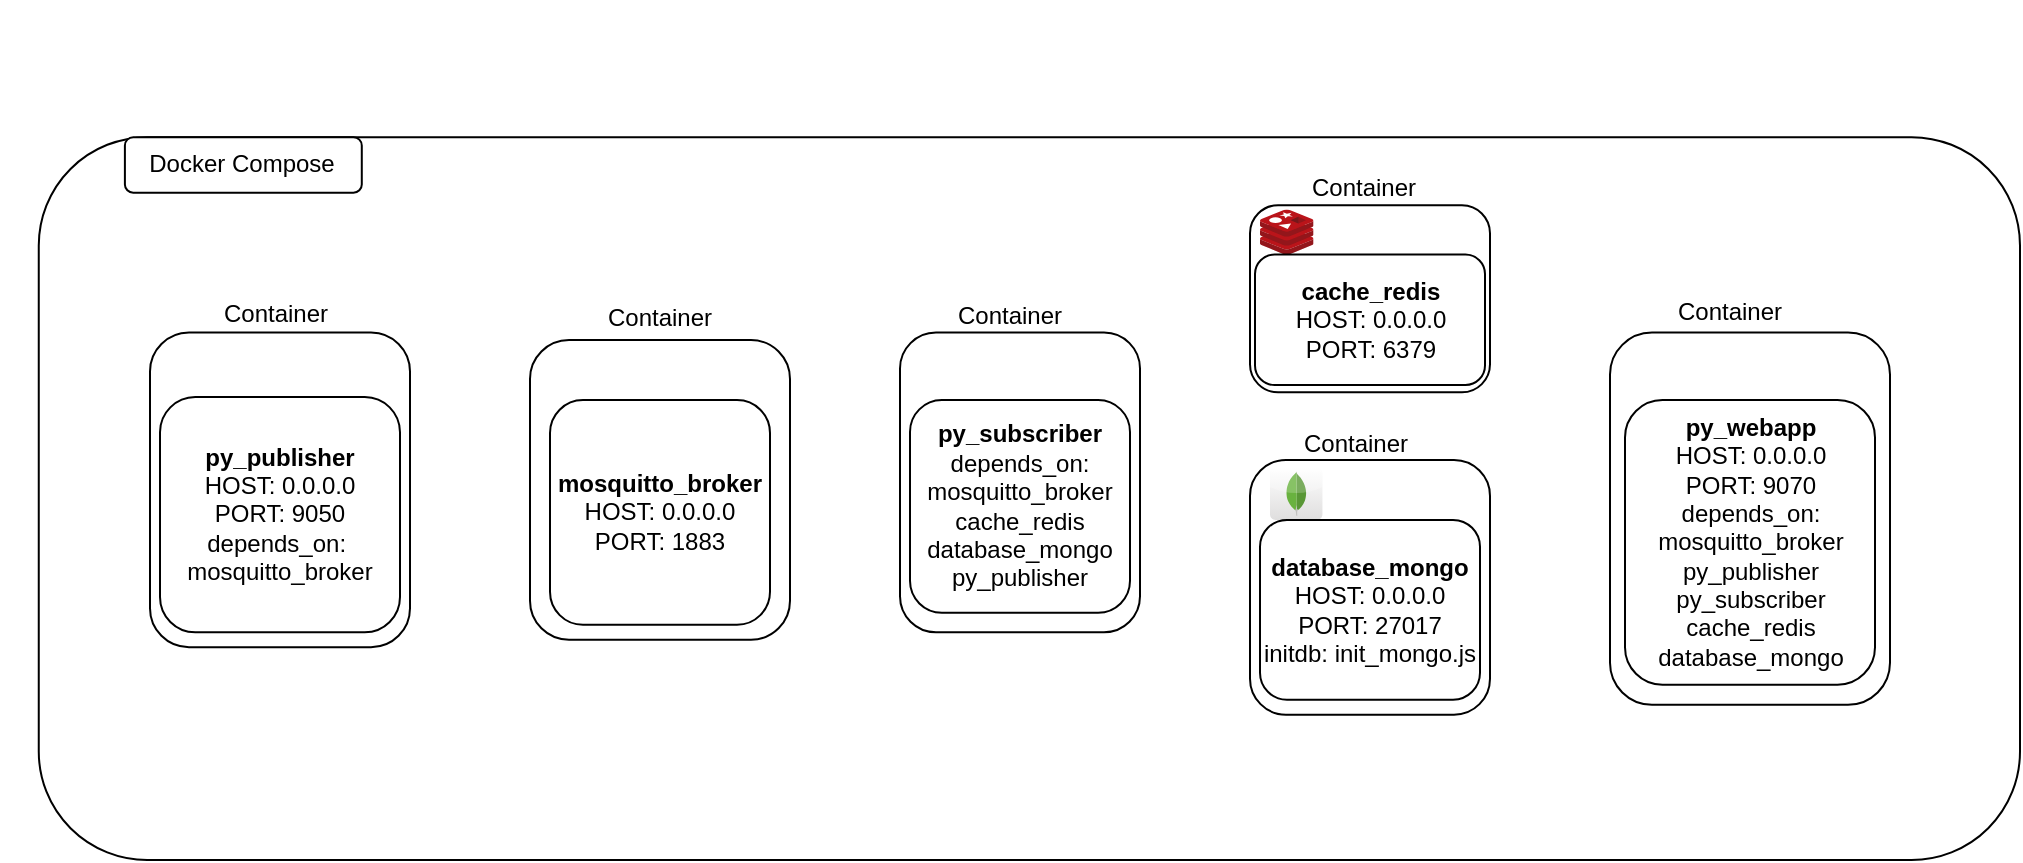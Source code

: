<mxfile version="21.7.5" type="github">
  <diagram name="Page-1" id="TzBhoph3AAJKeZvpLtGo">
    <mxGraphModel dx="2090" dy="1790" grid="1" gridSize="10" guides="1" tooltips="1" connect="1" arrows="1" fold="1" page="1" pageScale="1" pageWidth="850" pageHeight="1100" math="0" shadow="0">
      <root>
        <mxCell id="0" />
        <mxCell id="1" parent="0" />
        <mxCell id="_8uBK7dtf-MDb6x3Fivi-74" value="" style="group" vertex="1" connectable="0" parent="1">
          <mxGeometry x="-280" y="-710" width="1010" height="430" as="geometry" />
        </mxCell>
        <mxCell id="_8uBK7dtf-MDb6x3Fivi-1" value="" style="rounded=1;whiteSpace=wrap;html=1;horizontal=1;verticalAlign=bottom;labelPosition=center;verticalLabelPosition=top;align=center;container=0;" vertex="1" parent="_8uBK7dtf-MDb6x3Fivi-74">
          <mxGeometry x="19.382" y="68.578" width="990.618" height="361.422" as="geometry" />
        </mxCell>
        <mxCell id="_8uBK7dtf-MDb6x3Fivi-7" value="" style="shape=image;html=1;verticalAlign=top;verticalLabelPosition=bottom;labelBackgroundColor=#ffffff;imageAspect=0;aspect=fixed;image=https://cdn1.iconfinder.com/data/icons/unicons-line-vol-3/24/docker-128.png" vertex="1" parent="_8uBK7dtf-MDb6x3Fivi-74">
          <mxGeometry x="19.38" y="10" width="95.889" height="95.889" as="geometry" />
        </mxCell>
        <mxCell id="_8uBK7dtf-MDb6x3Fivi-8" value="Docker Compose" style="rounded=1;whiteSpace=wrap;html=1;" vertex="1" parent="_8uBK7dtf-MDb6x3Fivi-74">
          <mxGeometry x="62.452" y="68.578" width="118.443" height="27.802" as="geometry" />
        </mxCell>
        <mxCell id="_8uBK7dtf-MDb6x3Fivi-79" value="" style="group" vertex="1" connectable="0" parent="_8uBK7dtf-MDb6x3Fivi-74">
          <mxGeometry x="75" y="82.404" width="870" height="274.93" as="geometry" />
        </mxCell>
        <mxCell id="_8uBK7dtf-MDb6x3Fivi-64" value="Container" style="text;html=1;strokeColor=none;fillColor=none;align=center;verticalAlign=middle;whiteSpace=wrap;rounded=0;container=0;" vertex="1" parent="_8uBK7dtf-MDb6x3Fivi-79">
          <mxGeometry x="577" width="60" height="22.474" as="geometry" />
        </mxCell>
        <mxCell id="_8uBK7dtf-MDb6x3Fivi-9" value="" style="rounded=1;whiteSpace=wrap;html=1;container=0;" vertex="1" parent="_8uBK7dtf-MDb6x3Fivi-79">
          <mxGeometry y="83.902" width="130" height="157.317" as="geometry" />
        </mxCell>
        <mxCell id="_8uBK7dtf-MDb6x3Fivi-10" value="" style="shape=image;verticalLabelPosition=bottom;labelBackgroundColor=default;verticalAlign=top;aspect=fixed;imageAspect=0;image=https://www.uvicorn.org/uvicorn.png;container=0;" vertex="1" parent="_8uBK7dtf-MDb6x3Fivi-79">
          <mxGeometry x="49" y="83.902" width="29.965" height="29.965" as="geometry" />
        </mxCell>
        <mxCell id="_8uBK7dtf-MDb6x3Fivi-22" value="" style="shape=image;verticalLabelPosition=bottom;labelBackgroundColor=default;verticalAlign=top;aspect=fixed;imageAspect=0;image=https://s3.dualstack.us-east-2.amazonaws.com/pythondotorg-assets/media/community/logos/python-logo-only.png;container=0;" vertex="1" parent="_8uBK7dtf-MDb6x3Fivi-79">
          <mxGeometry x="10" y="87.725" width="21.725" height="26.324" as="geometry" />
        </mxCell>
        <mxCell id="_8uBK7dtf-MDb6x3Fivi-23" value="" style="shape=image;verticalLabelPosition=bottom;labelBackgroundColor=default;verticalAlign=top;aspect=fixed;imageAspect=0;image=https://fastapi.tiangolo.com/img/logo-margin/logo-teal.png;clipPath=inset(25% 72% 22.22% 9.67%);container=0;" vertex="1" parent="_8uBK7dtf-MDb6x3Fivi-79">
          <mxGeometry x="91.4" y="83.902" width="28.916" height="29.965" as="geometry" />
        </mxCell>
        <mxCell id="_8uBK7dtf-MDb6x3Fivi-47" value="&lt;b&gt;py_publisher&lt;/b&gt;&lt;br&gt;HOST: 0.0.0.0&lt;br&gt;PORT: 9050&lt;br&gt;depends_on:&amp;nbsp;&lt;br&gt;mosquitto_broker" style="rounded=1;whiteSpace=wrap;html=1;container=0;" vertex="1" parent="_8uBK7dtf-MDb6x3Fivi-79">
          <mxGeometry x="5" y="116.115" width="120" height="117.613" as="geometry" />
        </mxCell>
        <mxCell id="_8uBK7dtf-MDb6x3Fivi-19" value="" style="rounded=1;whiteSpace=wrap;html=1;container=0;" vertex="1" parent="_8uBK7dtf-MDb6x3Fivi-79">
          <mxGeometry x="550" y="20.226" width="120" height="93.536" as="geometry" />
        </mxCell>
        <mxCell id="_8uBK7dtf-MDb6x3Fivi-27" value="" style="image;sketch=0;aspect=fixed;html=1;points=[];align=center;fontSize=12;image=img/lib/mscae/Cache_Redis_Product.svg;container=0;" vertex="1" parent="_8uBK7dtf-MDb6x3Fivi-79">
          <mxGeometry x="555" y="22.369" width="26.751" height="22.474" as="geometry" />
        </mxCell>
        <mxCell id="_8uBK7dtf-MDb6x3Fivi-55" value="&lt;b&gt;cache_redis&lt;/b&gt;&lt;br&gt;HOST: 0.0.0.0&lt;br&gt;PORT: 6379" style="rounded=1;whiteSpace=wrap;html=1;container=0;" vertex="1" parent="_8uBK7dtf-MDb6x3Fivi-79">
          <mxGeometry x="552.5" y="44.843" width="115" height="65.279" as="geometry" />
        </mxCell>
        <mxCell id="_8uBK7dtf-MDb6x3Fivi-56" value="Container" style="text;html=1;strokeColor=none;fillColor=none;align=center;verticalAlign=middle;whiteSpace=wrap;rounded=0;container=0;" vertex="1" parent="_8uBK7dtf-MDb6x3Fivi-79">
          <mxGeometry x="33" y="63.758" width="60" height="22.474" as="geometry" />
        </mxCell>
        <mxCell id="_8uBK7dtf-MDb6x3Fivi-62" value="Container" style="text;html=1;strokeColor=none;fillColor=none;align=center;verticalAlign=middle;whiteSpace=wrap;rounded=0;container=0;" vertex="1" parent="_8uBK7dtf-MDb6x3Fivi-79">
          <mxGeometry x="225" y="65.174" width="60" height="22.474" as="geometry" />
        </mxCell>
        <mxCell id="_8uBK7dtf-MDb6x3Fivi-63" value="Container" style="text;html=1;strokeColor=none;fillColor=none;align=center;verticalAlign=middle;whiteSpace=wrap;rounded=0;container=0;" vertex="1" parent="_8uBK7dtf-MDb6x3Fivi-79">
          <mxGeometry x="400" y="64.747" width="60" height="22.474" as="geometry" />
        </mxCell>
        <mxCell id="_8uBK7dtf-MDb6x3Fivi-66" value="Container" style="text;html=1;strokeColor=none;fillColor=none;align=center;verticalAlign=middle;whiteSpace=wrap;rounded=0;container=0;" vertex="1" parent="_8uBK7dtf-MDb6x3Fivi-79">
          <mxGeometry x="760" y="62.178" width="60" height="22.474" as="geometry" />
        </mxCell>
        <mxCell id="_8uBK7dtf-MDb6x3Fivi-18" value="" style="rounded=1;whiteSpace=wrap;html=1;container=0;" vertex="1" parent="_8uBK7dtf-MDb6x3Fivi-79">
          <mxGeometry x="375" y="83.902" width="120" height="149.826" as="geometry" />
        </mxCell>
        <mxCell id="_8uBK7dtf-MDb6x3Fivi-25" value="" style="shape=image;verticalLabelPosition=bottom;labelBackgroundColor=default;verticalAlign=top;aspect=fixed;imageAspect=0;image=https://s3.dualstack.us-east-2.amazonaws.com/pythondotorg-assets/media/community/logos/python-logo-only.png;container=0;" vertex="1" parent="_8uBK7dtf-MDb6x3Fivi-79">
          <mxGeometry x="380" y="89.468" width="21.725" height="26.324" as="geometry" />
        </mxCell>
        <mxCell id="_8uBK7dtf-MDb6x3Fivi-49" value="&lt;b&gt;py_subscriber&lt;/b&gt;&lt;br&gt;depends_on:&lt;br&gt;mosquitto_broker&lt;br&gt;cache_redis&lt;br&gt;database_mongo&lt;br&gt;py_publisher" style="rounded=1;whiteSpace=wrap;html=1;container=0;" vertex="1" parent="_8uBK7dtf-MDb6x3Fivi-79">
          <mxGeometry x="380" y="117.613" width="110" height="106.376" as="geometry" />
        </mxCell>
        <mxCell id="_8uBK7dtf-MDb6x3Fivi-68" value="" style="shape=image;verticalLabelPosition=bottom;labelBackgroundColor=default;verticalAlign=top;aspect=fixed;imageAspect=0;image=https://mosquitto.org/images/mosquitto-text-side-28.png;clipPath=inset(0% 74.67% 0% 0%);container=0;" vertex="1" parent="_8uBK7dtf-MDb6x3Fivi-79">
          <mxGeometry x="415" y="90.899" width="24.968" height="19.71" as="geometry" />
        </mxCell>
        <mxCell id="_8uBK7dtf-MDb6x3Fivi-65" value="Container" style="text;html=1;strokeColor=none;fillColor=none;align=center;verticalAlign=middle;whiteSpace=wrap;rounded=0;container=0;" vertex="1" parent="_8uBK7dtf-MDb6x3Fivi-79">
          <mxGeometry x="573" y="128.101" width="60" height="22.474" as="geometry" />
        </mxCell>
        <mxCell id="_8uBK7dtf-MDb6x3Fivi-20" value="" style="rounded=1;whiteSpace=wrap;html=1;container=0;" vertex="1" parent="_8uBK7dtf-MDb6x3Fivi-79">
          <mxGeometry x="550" y="147.578" width="120" height="127.352" as="geometry" />
        </mxCell>
        <mxCell id="_8uBK7dtf-MDb6x3Fivi-26" value="" style="dashed=0;outlineConnect=0;html=1;align=center;labelPosition=center;verticalLabelPosition=bottom;verticalAlign=top;shape=mxgraph.webicons.mongodb;gradientColor=#DFDEDE;aspect=fixed;container=0;" vertex="1" parent="_8uBK7dtf-MDb6x3Fivi-79">
          <mxGeometry x="560" y="151.324" width="26.22" height="26.22" as="geometry" />
        </mxCell>
        <mxCell id="_8uBK7dtf-MDb6x3Fivi-53" value="&lt;b&gt;database_mongo&lt;/b&gt;&lt;br&gt;HOST: 0.0.0.0&lt;br&gt;PORT: 27017&lt;br&gt;initdb: init_mongo.js" style="rounded=1;whiteSpace=wrap;html=1;container=0;" vertex="1" parent="_8uBK7dtf-MDb6x3Fivi-79">
          <mxGeometry x="555" y="177.544" width="110" height="89.895" as="geometry" />
        </mxCell>
        <mxCell id="_8uBK7dtf-MDb6x3Fivi-33" value="" style="rounded=1;whiteSpace=wrap;html=1;container=0;" vertex="1" parent="_8uBK7dtf-MDb6x3Fivi-79">
          <mxGeometry x="730" y="83.9" width="140" height="186.1" as="geometry" />
        </mxCell>
        <mxCell id="_8uBK7dtf-MDb6x3Fivi-34" value="" style="shape=image;verticalLabelPosition=bottom;labelBackgroundColor=default;verticalAlign=top;aspect=fixed;imageAspect=0;image=https://www.uvicorn.org/uvicorn.png;container=0;" vertex="1" parent="_8uBK7dtf-MDb6x3Fivi-79">
          <mxGeometry x="779" y="83.902" width="29.965" height="29.965" as="geometry" />
        </mxCell>
        <mxCell id="_8uBK7dtf-MDb6x3Fivi-35" value="" style="shape=image;verticalLabelPosition=bottom;labelBackgroundColor=default;verticalAlign=top;aspect=fixed;imageAspect=0;image=https://s3.dualstack.us-east-2.amazonaws.com/pythondotorg-assets/media/community/logos/python-logo-only.png;container=0;" vertex="1" parent="_8uBK7dtf-MDb6x3Fivi-79">
          <mxGeometry x="740" y="87.725" width="21.725" height="26.324" as="geometry" />
        </mxCell>
        <mxCell id="_8uBK7dtf-MDb6x3Fivi-36" value="" style="shape=image;verticalLabelPosition=bottom;labelBackgroundColor=default;verticalAlign=top;aspect=fixed;imageAspect=0;image=https://fastapi.tiangolo.com/img/logo-margin/logo-teal.png;clipPath=inset(25% 72% 22.22% 9.67%);container=0;" vertex="1" parent="_8uBK7dtf-MDb6x3Fivi-79">
          <mxGeometry x="821.4" y="83.902" width="28.916" height="29.965" as="geometry" />
        </mxCell>
        <mxCell id="_8uBK7dtf-MDb6x3Fivi-67" value="&lt;b&gt;py_webapp&lt;br&gt;&lt;/b&gt;HOST: 0.0.0.0&lt;br&gt;PORT: 9070&lt;br&gt;depends_on:&lt;br&gt;&lt;span style=&quot;background-color: initial;&quot;&gt;mosquitto_broker&lt;/span&gt;&lt;br&gt;&lt;div&gt;&lt;span style=&quot;background-color: initial;&quot;&gt;py_publisher&lt;/span&gt;&lt;/div&gt;&lt;div&gt;&lt;span style=&quot;background-color: initial;&quot;&gt;py_subscriber&lt;/span&gt;&lt;/div&gt;&lt;div&gt;&lt;span style=&quot;background-color: initial;&quot;&gt;cache_redis&lt;/span&gt;&lt;/div&gt;&lt;div&gt;&lt;span style=&quot;background-color: initial;&quot;&gt;database_mongo&lt;/span&gt;&lt;/div&gt;" style="rounded=1;whiteSpace=wrap;html=1;container=0;" vertex="1" parent="_8uBK7dtf-MDb6x3Fivi-79">
          <mxGeometry x="737.5" y="117.61" width="125" height="142.39" as="geometry" />
        </mxCell>
        <mxCell id="_8uBK7dtf-MDb6x3Fivi-17" value="" style="rounded=1;whiteSpace=wrap;html=1;container=0;" vertex="1" parent="_8uBK7dtf-MDb6x3Fivi-79">
          <mxGeometry x="190" y="87.648" width="130" height="149.826" as="geometry" />
        </mxCell>
        <mxCell id="_8uBK7dtf-MDb6x3Fivi-37" value="" style="shape=image;verticalLabelPosition=bottom;labelBackgroundColor=default;verticalAlign=top;aspect=fixed;imageAspect=0;image=https://mosquitto.org/images/mosquitto-text-side-28.png;clipPath=inset(0% 74.67% 0% 0%);container=0;" vertex="1" parent="_8uBK7dtf-MDb6x3Fivi-79">
          <mxGeometry x="200" y="89.468" width="24.968" height="19.71" as="geometry" />
        </mxCell>
        <mxCell id="_8uBK7dtf-MDb6x3Fivi-48" value="&lt;b&gt;mosquitto_broker&lt;/b&gt;&lt;br&gt;HOST: 0.0.0.0&lt;br&gt;PORT: 1883" style="rounded=1;whiteSpace=wrap;html=1;container=0;" vertex="1" parent="_8uBK7dtf-MDb6x3Fivi-79">
          <mxGeometry x="200" y="117.613" width="110" height="112.369" as="geometry" />
        </mxCell>
      </root>
    </mxGraphModel>
  </diagram>
</mxfile>
